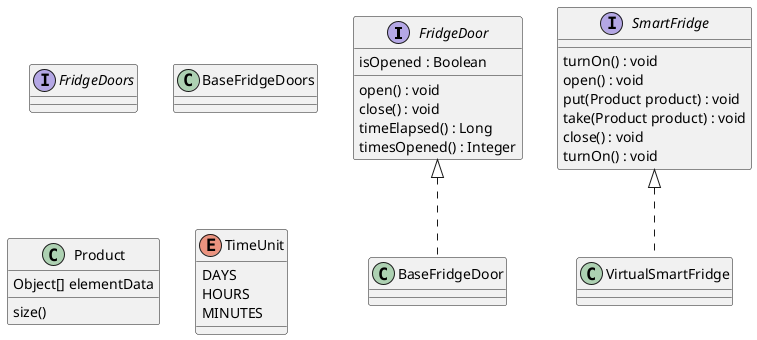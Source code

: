 @startuml

interface FridgeDoor

interface SmartFridge {
    turnOn() : void
    open() : void
    put(Product product) : void
    take(Product product) : void
    close() : void
    turnOn() : void
}

class VirtualSmartFridge {
}

SmartFridge <|.. VirtualSmartFridge

interface FridgeDoor {
    isOpened : Boolean
    open() : void
    close() : void
    timeElapsed() : Long
    timesOpened() : Integer
}
class BaseFridgeDoor {
}
FridgeDoor <|.. BaseFridgeDoor
interface FridgeDoors
class BaseFridgeDoors {
}

class Product {
Object[] elementData
size()
}

enum TimeUnit {
DAYS
HOURS
MINUTES
}

@enduml
